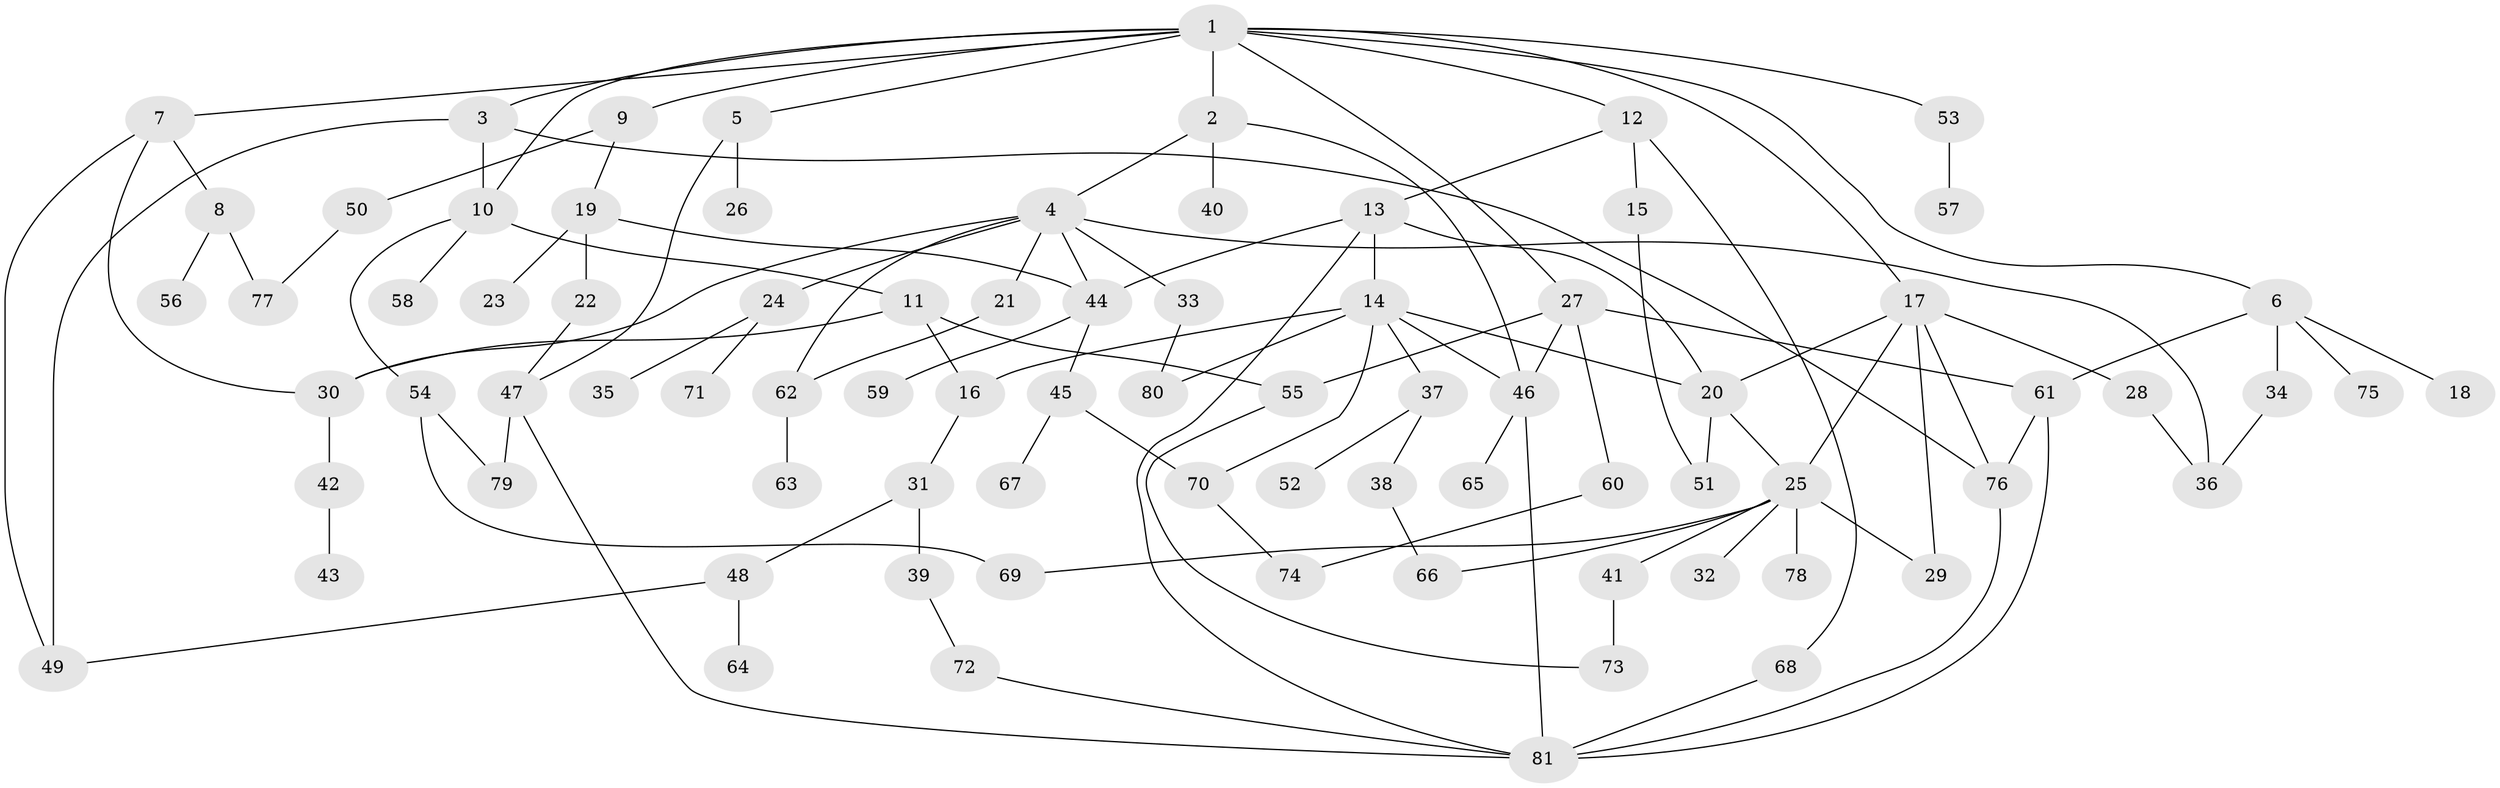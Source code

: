 // Generated by graph-tools (version 1.1) at 2025/13/03/09/25 04:13:38]
// undirected, 81 vertices, 117 edges
graph export_dot {
graph [start="1"]
  node [color=gray90,style=filled];
  1;
  2;
  3;
  4;
  5;
  6;
  7;
  8;
  9;
  10;
  11;
  12;
  13;
  14;
  15;
  16;
  17;
  18;
  19;
  20;
  21;
  22;
  23;
  24;
  25;
  26;
  27;
  28;
  29;
  30;
  31;
  32;
  33;
  34;
  35;
  36;
  37;
  38;
  39;
  40;
  41;
  42;
  43;
  44;
  45;
  46;
  47;
  48;
  49;
  50;
  51;
  52;
  53;
  54;
  55;
  56;
  57;
  58;
  59;
  60;
  61;
  62;
  63;
  64;
  65;
  66;
  67;
  68;
  69;
  70;
  71;
  72;
  73;
  74;
  75;
  76;
  77;
  78;
  79;
  80;
  81;
  1 -- 2;
  1 -- 3;
  1 -- 5;
  1 -- 6;
  1 -- 7;
  1 -- 9;
  1 -- 10;
  1 -- 12;
  1 -- 17;
  1 -- 27;
  1 -- 53;
  2 -- 4;
  2 -- 40;
  2 -- 46;
  3 -- 49;
  3 -- 10;
  3 -- 76;
  4 -- 21;
  4 -- 24;
  4 -- 33;
  4 -- 36;
  4 -- 62;
  4 -- 44;
  4 -- 30;
  5 -- 26;
  5 -- 47;
  6 -- 18;
  6 -- 34;
  6 -- 75;
  6 -- 61;
  7 -- 8;
  7 -- 49;
  7 -- 30;
  8 -- 56;
  8 -- 77;
  9 -- 19;
  9 -- 50;
  10 -- 11;
  10 -- 54;
  10 -- 58;
  11 -- 16;
  11 -- 30;
  11 -- 55;
  12 -- 13;
  12 -- 15;
  12 -- 68;
  13 -- 14;
  13 -- 81;
  13 -- 20;
  13 -- 44;
  14 -- 20;
  14 -- 37;
  14 -- 70;
  14 -- 80;
  14 -- 16;
  14 -- 46;
  15 -- 51;
  16 -- 31;
  17 -- 28;
  17 -- 76;
  17 -- 20;
  17 -- 25;
  17 -- 29;
  19 -- 22;
  19 -- 23;
  19 -- 44;
  20 -- 25;
  20 -- 51;
  21 -- 62;
  22 -- 47;
  24 -- 35;
  24 -- 71;
  25 -- 29;
  25 -- 32;
  25 -- 41;
  25 -- 66;
  25 -- 69;
  25 -- 78;
  27 -- 46;
  27 -- 55;
  27 -- 60;
  27 -- 61;
  28 -- 36;
  30 -- 42;
  31 -- 39;
  31 -- 48;
  33 -- 80;
  34 -- 36;
  37 -- 38;
  37 -- 52;
  38 -- 66;
  39 -- 72;
  41 -- 73;
  42 -- 43;
  44 -- 45;
  44 -- 59;
  45 -- 67;
  45 -- 70;
  46 -- 65;
  46 -- 81;
  47 -- 79;
  47 -- 81;
  48 -- 64;
  48 -- 49;
  50 -- 77;
  53 -- 57;
  54 -- 79;
  54 -- 69;
  55 -- 73;
  60 -- 74;
  61 -- 81;
  61 -- 76;
  62 -- 63;
  68 -- 81;
  70 -- 74;
  72 -- 81;
  76 -- 81;
}
